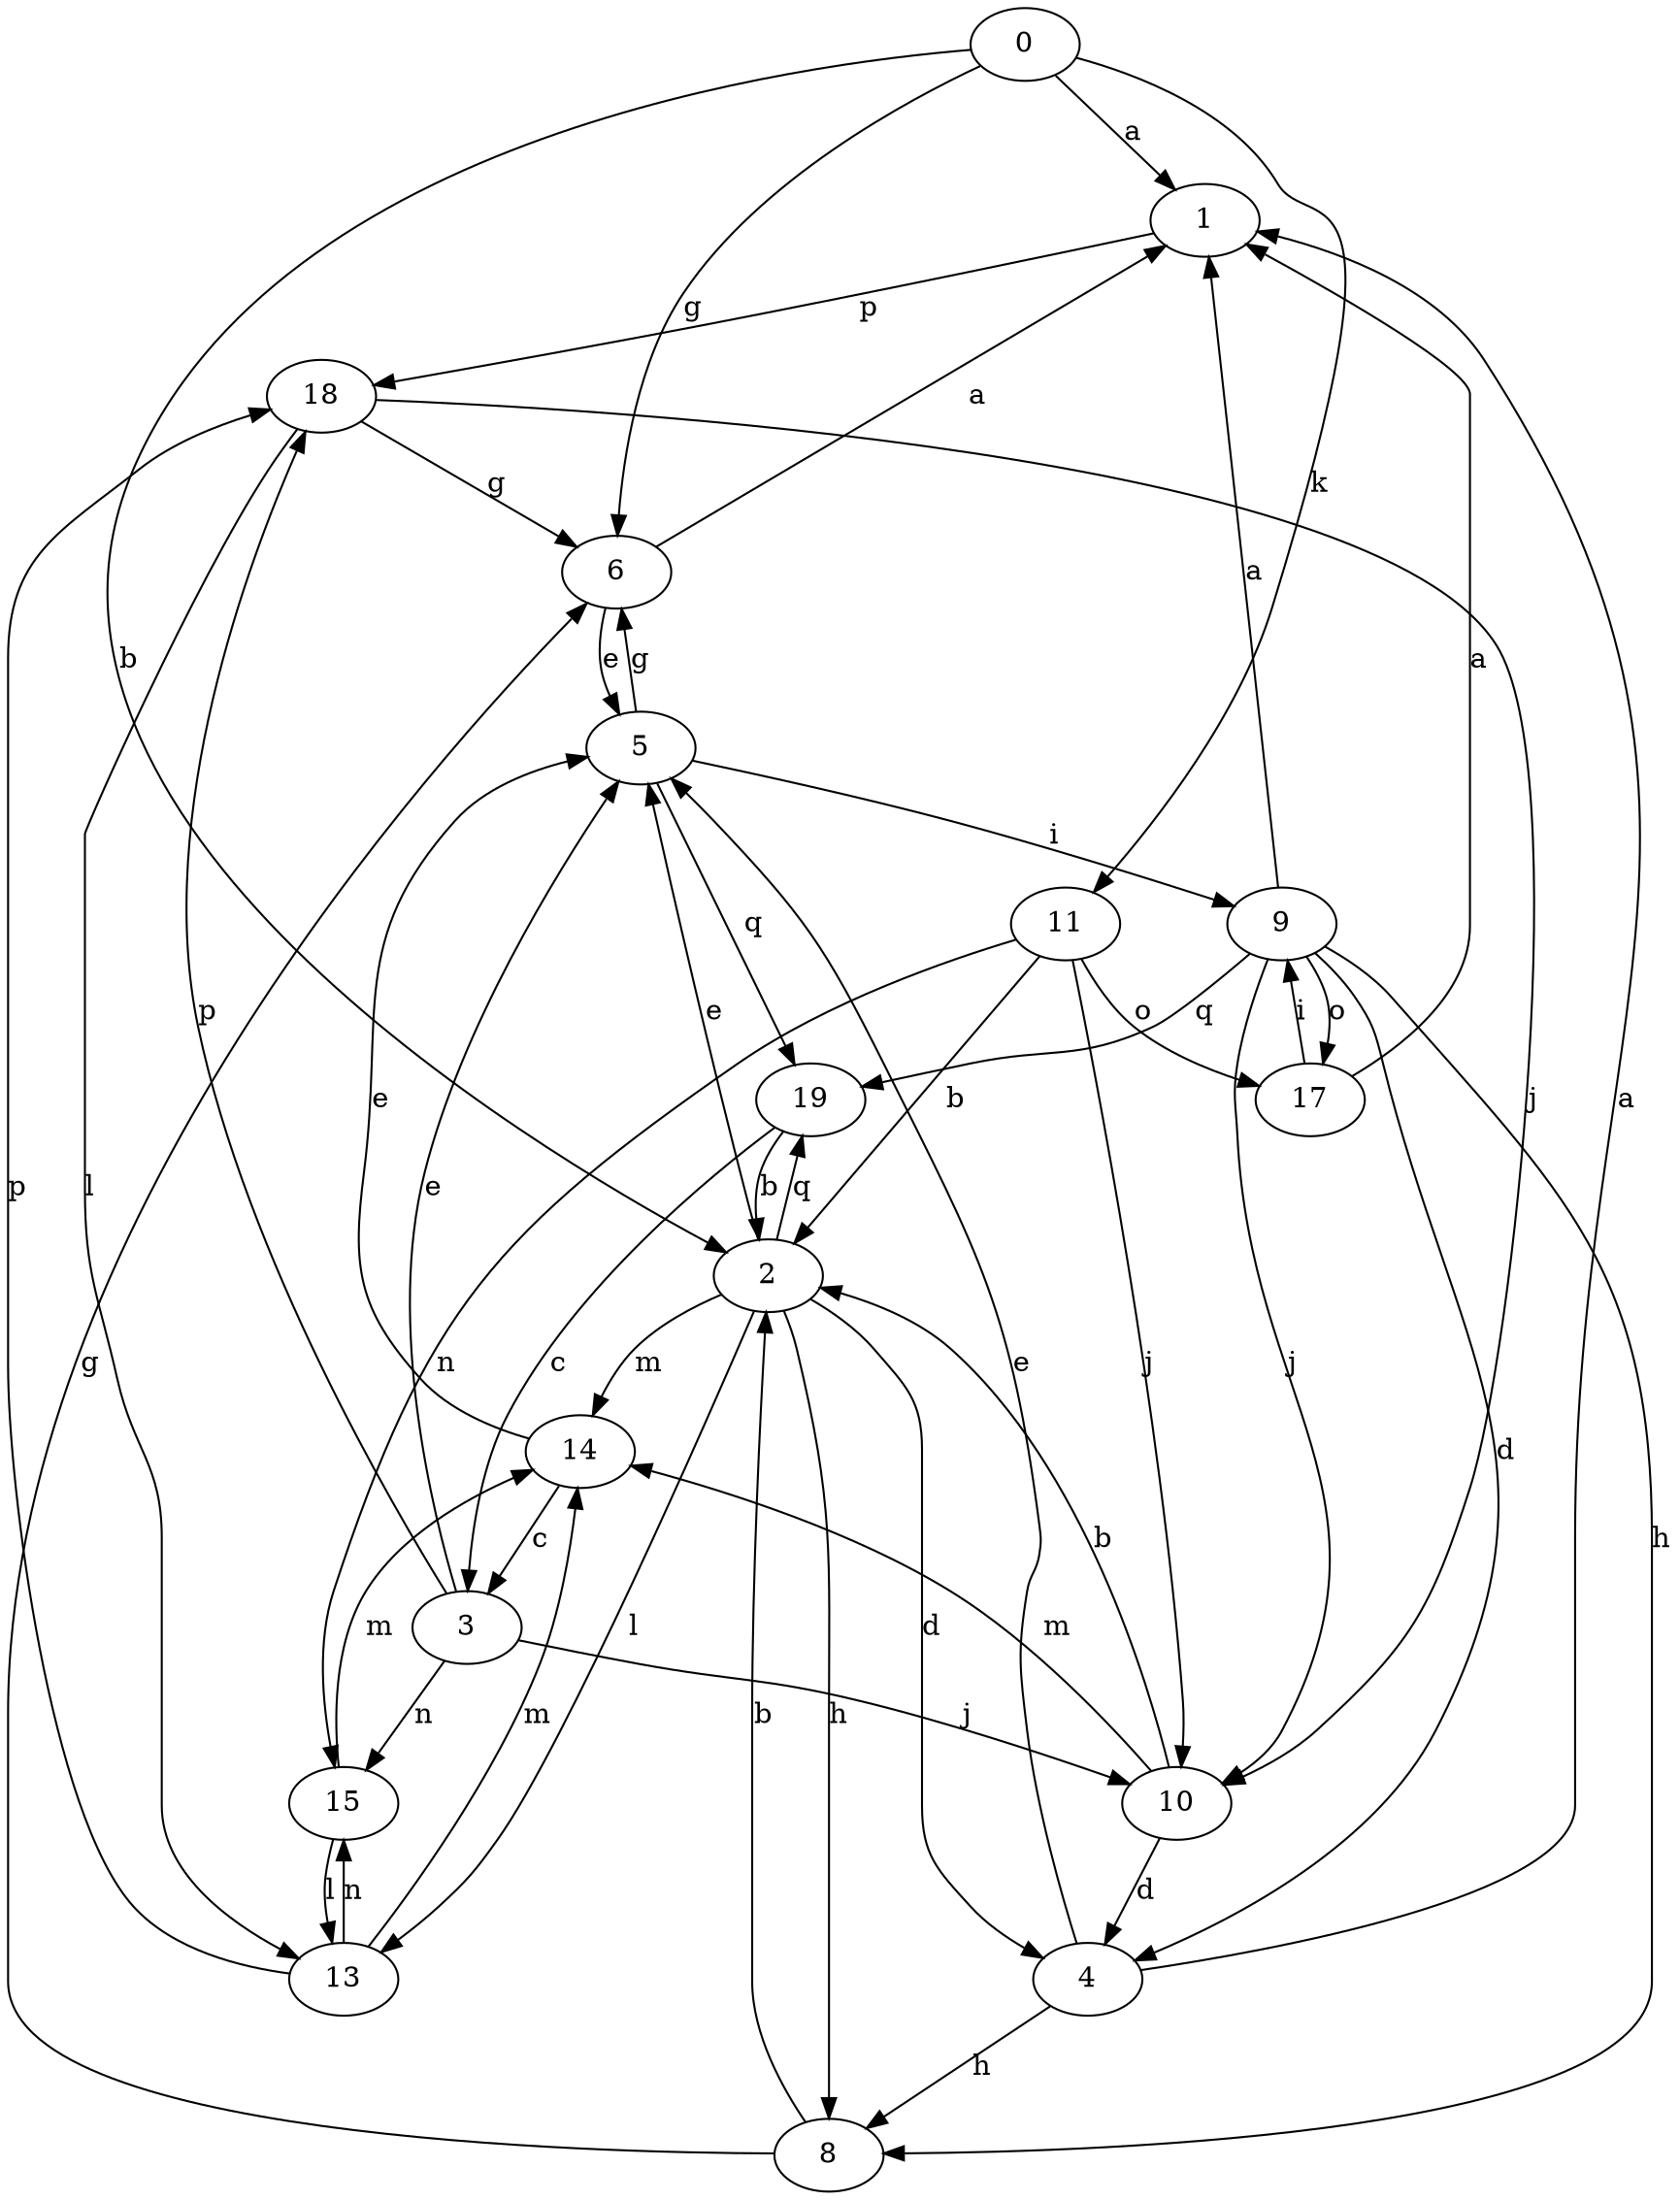 strict digraph  {
1;
2;
0;
3;
4;
5;
6;
8;
9;
10;
11;
13;
14;
15;
17;
18;
19;
1 -> 18  [label=p];
2 -> 4  [label=d];
2 -> 5  [label=e];
2 -> 8  [label=h];
2 -> 13  [label=l];
2 -> 14  [label=m];
2 -> 19  [label=q];
0 -> 1  [label=a];
0 -> 2  [label=b];
0 -> 6  [label=g];
0 -> 11  [label=k];
3 -> 5  [label=e];
3 -> 10  [label=j];
3 -> 15  [label=n];
3 -> 18  [label=p];
4 -> 1  [label=a];
4 -> 5  [label=e];
4 -> 8  [label=h];
5 -> 6  [label=g];
5 -> 9  [label=i];
5 -> 19  [label=q];
6 -> 1  [label=a];
6 -> 5  [label=e];
8 -> 2  [label=b];
8 -> 6  [label=g];
9 -> 1  [label=a];
9 -> 4  [label=d];
9 -> 8  [label=h];
9 -> 10  [label=j];
9 -> 17  [label=o];
9 -> 19  [label=q];
10 -> 2  [label=b];
10 -> 4  [label=d];
10 -> 14  [label=m];
11 -> 2  [label=b];
11 -> 10  [label=j];
11 -> 15  [label=n];
11 -> 17  [label=o];
13 -> 14  [label=m];
13 -> 15  [label=n];
13 -> 18  [label=p];
14 -> 3  [label=c];
14 -> 5  [label=e];
15 -> 13  [label=l];
15 -> 14  [label=m];
17 -> 1  [label=a];
17 -> 9  [label=i];
18 -> 6  [label=g];
18 -> 10  [label=j];
18 -> 13  [label=l];
19 -> 2  [label=b];
19 -> 3  [label=c];
}
